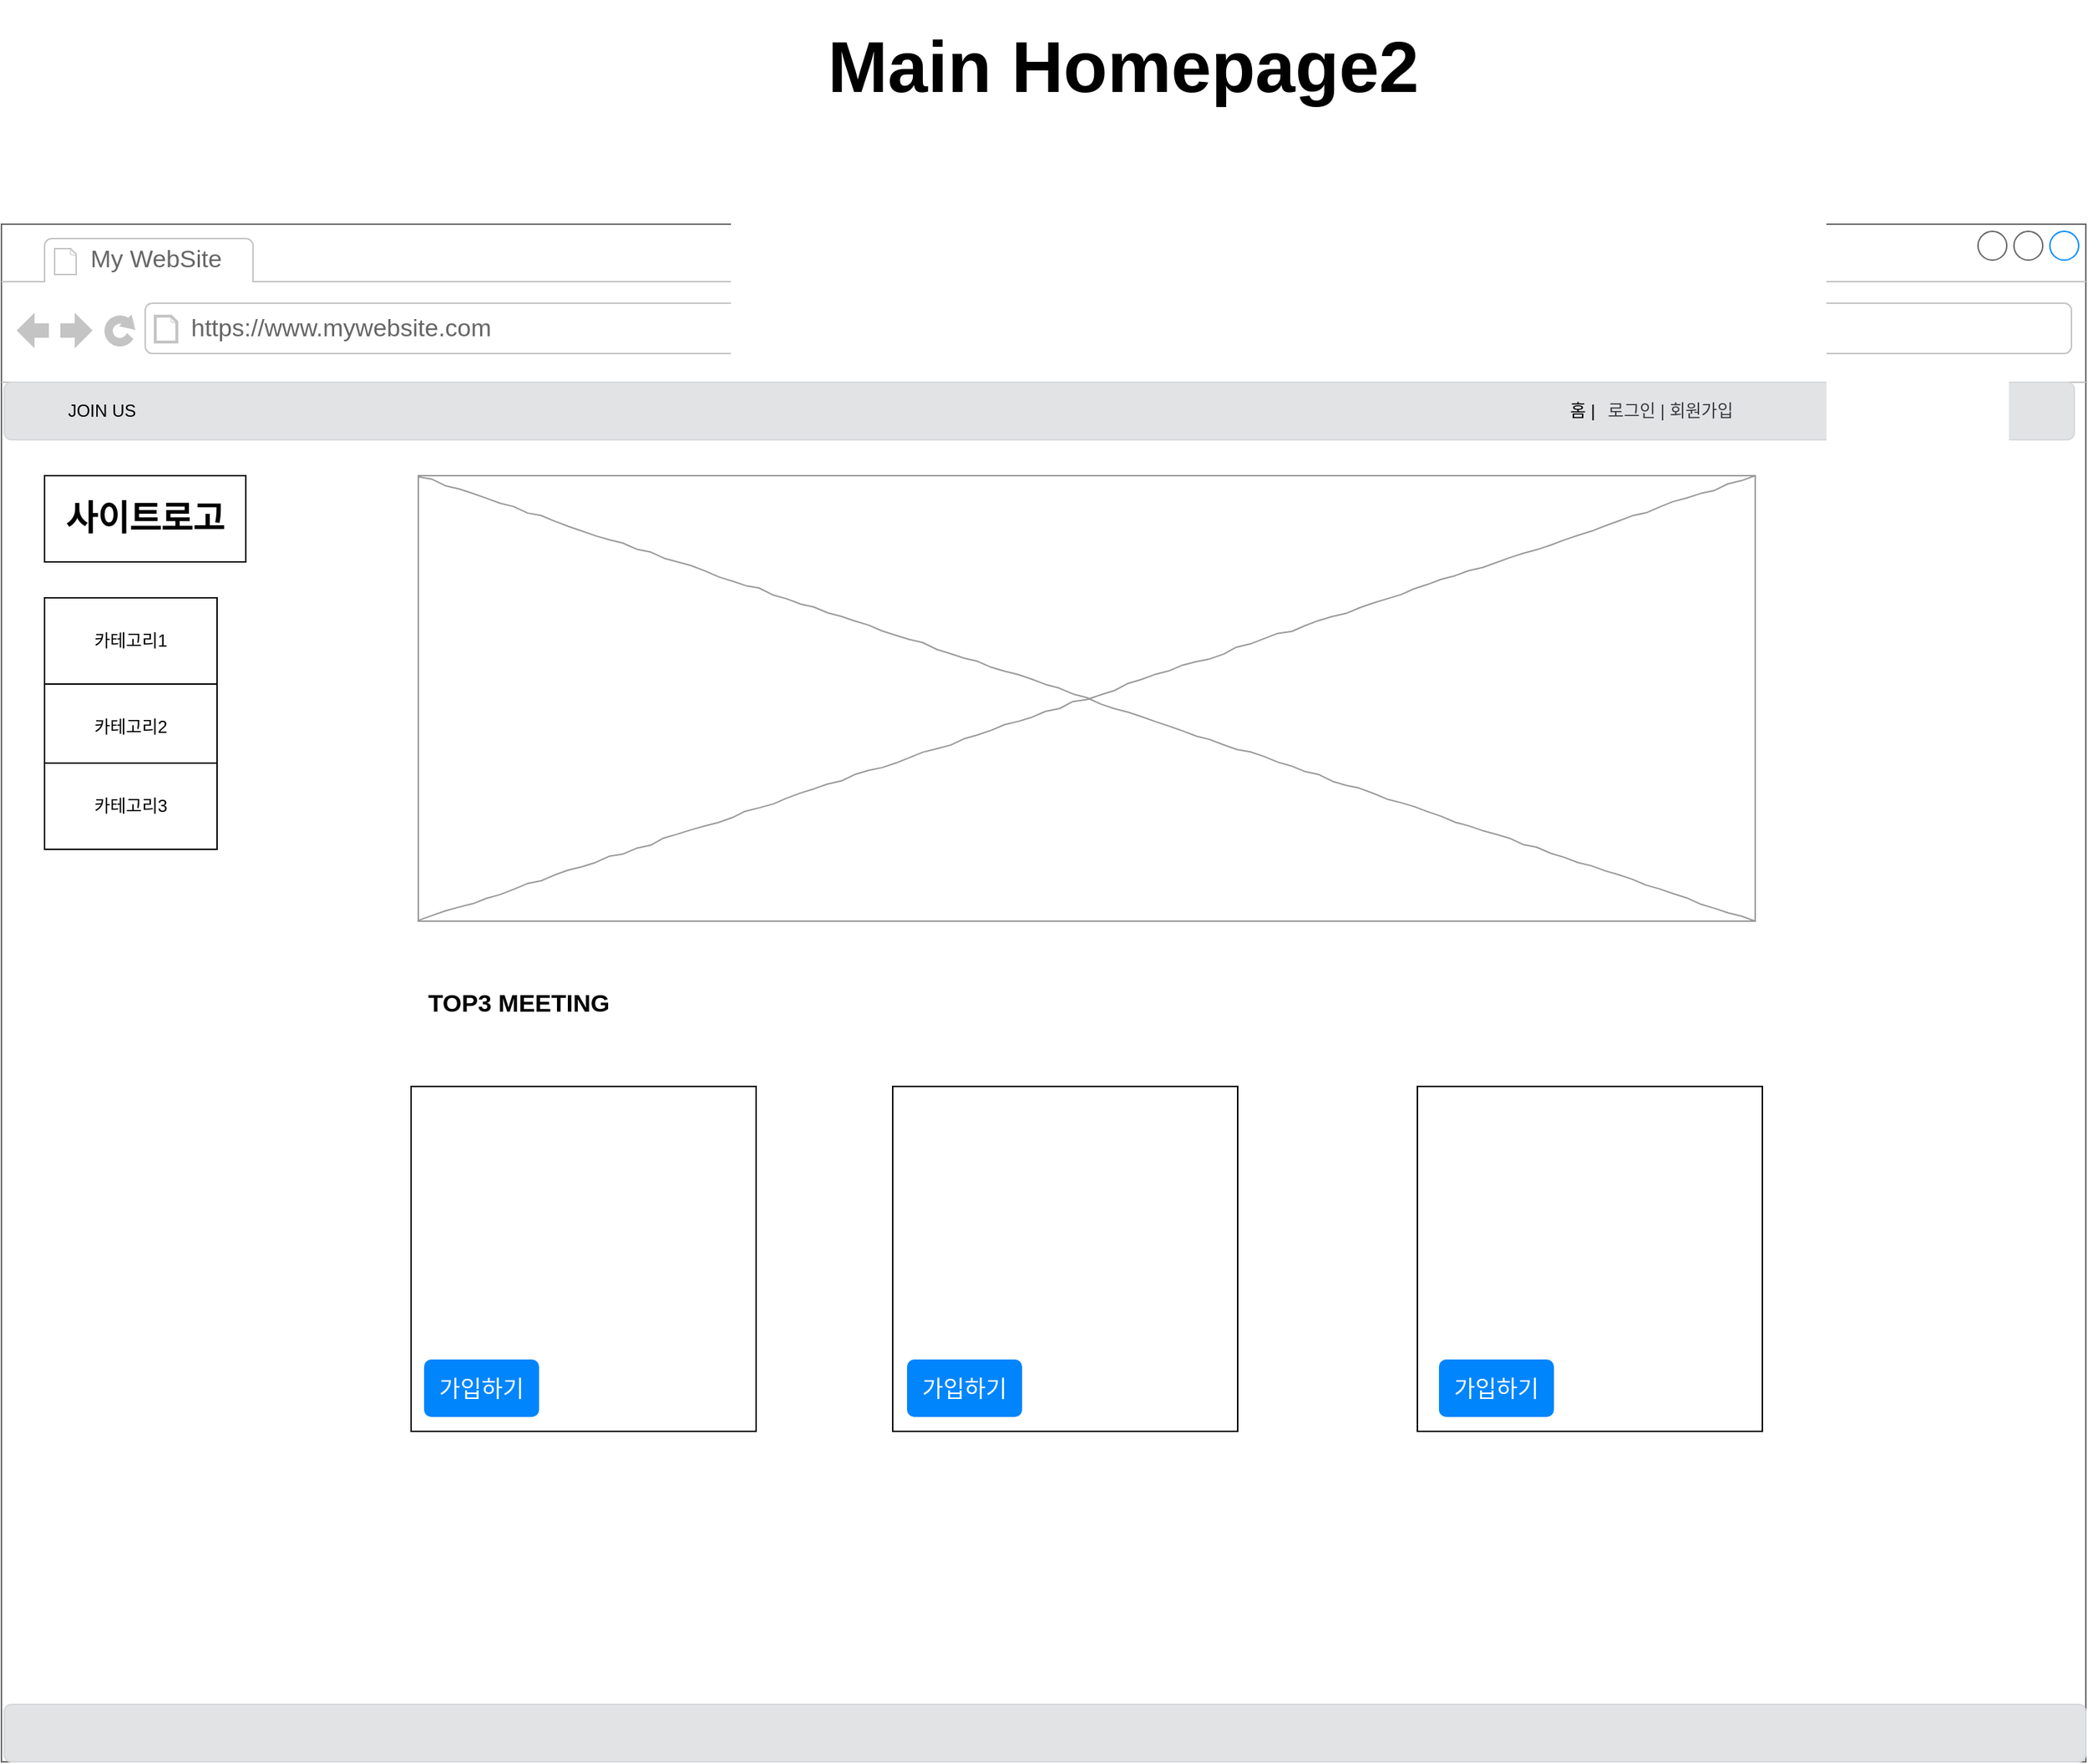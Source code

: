 <mxfile version="14.1.9" type="github">
  <diagram id="qB0sNi3eg7d9RXqyTc0w" name="페이지-1">
    <mxGraphModel dx="2249" dy="762" grid="1" gridSize="10" guides="1" tooltips="1" connect="1" arrows="1" fold="1" page="1" pageScale="1" pageWidth="827" pageHeight="1169" math="0" shadow="0">
      <root>
        <mxCell id="0" />
        <mxCell id="1" parent="0" />
        <mxCell id="9d45E5E9wvySiTXaYXBf-32" value="&lt;h1&gt;&lt;span style=&quot;font-size: 50px&quot;&gt;Main Homepage2&lt;/span&gt;&lt;/h1&gt;" style="text;html=1;align=center;verticalAlign=middle;resizable=0;points=[];autosize=1;" parent="1" vertex="1">
          <mxGeometry x="25" y="40" width="430" height="60" as="geometry" />
        </mxCell>
        <mxCell id="7PQLIUIUxmbF9pdEmRp1-5" value="" style="strokeWidth=1;shadow=0;dashed=0;align=center;html=1;shape=mxgraph.mockup.containers.browserWindow;rSize=0;strokeColor=#666666;strokeColor2=#008cff;strokeColor3=#c4c4c4;mainText=,;recursiveResize=0;" parent="1" vertex="1">
          <mxGeometry x="-540" y="180" width="1450" height="1070" as="geometry" />
        </mxCell>
        <mxCell id="7PQLIUIUxmbF9pdEmRp1-6" value="My WebSite" style="strokeWidth=1;shadow=0;dashed=0;align=center;html=1;shape=mxgraph.mockup.containers.anchor;fontSize=17;fontColor=#666666;align=left;" parent="7PQLIUIUxmbF9pdEmRp1-5" vertex="1">
          <mxGeometry x="60" y="12" width="110" height="26" as="geometry" />
        </mxCell>
        <mxCell id="7PQLIUIUxmbF9pdEmRp1-7" value="https://www.mywebsite.com" style="strokeWidth=1;shadow=0;dashed=0;align=center;html=1;shape=mxgraph.mockup.containers.anchor;rSize=0;fontSize=17;fontColor=#666666;align=left;" parent="7PQLIUIUxmbF9pdEmRp1-5" vertex="1">
          <mxGeometry x="130" y="60" width="250" height="26" as="geometry" />
        </mxCell>
        <mxCell id="7PQLIUIUxmbF9pdEmRp1-8" value="&amp;nbsp; &amp;nbsp; &amp;nbsp; &amp;nbsp; &amp;nbsp; &amp;nbsp; &amp;nbsp; &amp;nbsp; &amp;nbsp; &amp;nbsp; &amp;nbsp; &amp;nbsp; &amp;nbsp; &amp;nbsp; &amp;nbsp; &amp;nbsp; &amp;nbsp; &amp;nbsp; &amp;nbsp; &amp;nbsp; &amp;nbsp; &amp;nbsp; &amp;nbsp; &amp;nbsp; &amp;nbsp; &amp;nbsp; &amp;nbsp; &amp;nbsp; &amp;nbsp; &amp;nbsp; &amp;nbsp; &amp;nbsp; &amp;nbsp; &amp;nbsp; &amp;nbsp; &amp;nbsp; &amp;nbsp; &amp;nbsp; &amp;nbsp; &amp;nbsp; &amp;nbsp; &amp;nbsp; &amp;nbsp; &amp;nbsp; &amp;nbsp; &amp;nbsp; &amp;nbsp; &amp;nbsp; &amp;nbsp; &amp;nbsp; &amp;nbsp; &amp;nbsp; &amp;nbsp; &amp;nbsp; &amp;nbsp; &amp;nbsp; &amp;nbsp; &amp;nbsp; &amp;nbsp; &amp;nbsp; &amp;nbsp; &amp;nbsp; &amp;nbsp; &amp;nbsp; &amp;nbsp; &amp;nbsp; &amp;nbsp; &amp;nbsp; &amp;nbsp; &amp;nbsp; &amp;nbsp; &amp;nbsp; &amp;nbsp; &amp;nbsp; &amp;nbsp; &amp;nbsp; &amp;nbsp; &amp;nbsp; &amp;nbsp; &amp;nbsp; &amp;nbsp; &amp;nbsp; &amp;nbsp; &amp;nbsp; &amp;nbsp; &amp;nbsp; &amp;nbsp; &amp;nbsp; &amp;nbsp; &amp;nbsp; &amp;nbsp; &amp;nbsp; &amp;nbsp; &amp;nbsp; &amp;nbsp; &amp;nbsp; &amp;nbsp; &amp;nbsp; &amp;nbsp; &amp;nbsp; &amp;nbsp; &amp;nbsp; &amp;nbsp; &amp;nbsp; &amp;nbsp; &amp;nbsp; &amp;nbsp; &amp;nbsp; &amp;nbsp; &amp;nbsp; &amp;nbsp; &amp;nbsp; &amp;nbsp; &amp;nbsp; &amp;nbsp; &amp;nbsp; &amp;nbsp; &amp;nbsp; &amp;nbsp; &amp;nbsp; &amp;nbsp; &amp;nbsp; &amp;nbsp; &amp;nbsp; &amp;nbsp; &amp;nbsp; &amp;nbsp; &amp;nbsp; &amp;nbsp; &amp;nbsp; &amp;nbsp; &amp;nbsp; &amp;nbsp; &amp;nbsp; &amp;nbsp; &amp;nbsp; &amp;nbsp; &amp;nbsp; &amp;nbsp; &amp;nbsp; &amp;nbsp; &amp;nbsp; &amp;nbsp; &amp;nbsp; &amp;nbsp; &amp;nbsp; &amp;nbsp; &amp;nbsp; &amp;nbsp; &amp;nbsp; &amp;nbsp; &amp;nbsp; &amp;nbsp; &amp;nbsp; &amp;nbsp; &amp;nbsp; &amp;nbsp; &amp;nbsp; &amp;nbsp; &amp;nbsp; &amp;nbsp; &amp;nbsp; &amp;nbsp; &amp;nbsp; &amp;nbsp; &amp;nbsp;로그인 | 회원가입&amp;nbsp; &amp;nbsp; &amp;nbsp; &amp;nbsp;&amp;nbsp;" style="html=1;shadow=0;dashed=0;shape=mxgraph.bootstrap.rrect;rSize=5;strokeColor=#D6D8DB;strokeWidth=1;fillColor=#E2E3E5;fontColor=#383D41;whiteSpace=wrap;align=left;verticalAlign=middle;spacingLeft=10;" parent="7PQLIUIUxmbF9pdEmRp1-5" vertex="1">
          <mxGeometry x="2" y="110" width="1440" height="40" as="geometry" />
        </mxCell>
        <mxCell id="7PQLIUIUxmbF9pdEmRp1-9" value="&lt;h1&gt;사이트로고&lt;/h1&gt;" style="rounded=0;whiteSpace=wrap;html=1;" parent="7PQLIUIUxmbF9pdEmRp1-5" vertex="1">
          <mxGeometry x="30" y="175" width="140" height="60" as="geometry" />
        </mxCell>
        <mxCell id="7PQLIUIUxmbF9pdEmRp1-11" value="홈 |" style="text;html=1;strokeColor=none;fillColor=none;align=center;verticalAlign=middle;whiteSpace=wrap;rounded=0;" parent="7PQLIUIUxmbF9pdEmRp1-5" vertex="1">
          <mxGeometry x="1080" y="120" width="40" height="20" as="geometry" />
        </mxCell>
        <mxCell id="7PQLIUIUxmbF9pdEmRp1-12" value="&lt;h1&gt;&lt;span style=&quot;font-size: 17px&quot;&gt;TOP3 MEETING&lt;/span&gt;&lt;/h1&gt;" style="text;html=1;strokeColor=none;fillColor=none;align=center;verticalAlign=middle;whiteSpace=wrap;rounded=0;" parent="7PQLIUIUxmbF9pdEmRp1-5" vertex="1">
          <mxGeometry x="285" y="530" width="150" height="20" as="geometry" />
        </mxCell>
        <mxCell id="7PQLIUIUxmbF9pdEmRp1-14" value="" style="whiteSpace=wrap;html=1;aspect=fixed;" parent="7PQLIUIUxmbF9pdEmRp1-5" vertex="1">
          <mxGeometry x="285" y="600" width="240" height="240" as="geometry" />
        </mxCell>
        <mxCell id="7PQLIUIUxmbF9pdEmRp1-15" value="" style="whiteSpace=wrap;html=1;aspect=fixed;" parent="7PQLIUIUxmbF9pdEmRp1-5" vertex="1">
          <mxGeometry x="620" y="600" width="240" height="240" as="geometry" />
        </mxCell>
        <mxCell id="7PQLIUIUxmbF9pdEmRp1-16" value="" style="whiteSpace=wrap;html=1;aspect=fixed;" parent="7PQLIUIUxmbF9pdEmRp1-5" vertex="1">
          <mxGeometry x="985" y="600" width="240" height="240" as="geometry" />
        </mxCell>
        <mxCell id="7PQLIUIUxmbF9pdEmRp1-17" value="가입하기" style="html=1;shadow=0;dashed=0;shape=mxgraph.bootstrap.rrect;rSize=5;strokeColor=none;strokeWidth=1;fillColor=#0085FC;fontColor=#FFFFFF;whiteSpace=wrap;align=center;verticalAlign=middle;spacingLeft=0;fontStyle=0;fontSize=16;spacing=5;" parent="7PQLIUIUxmbF9pdEmRp1-5" vertex="1">
          <mxGeometry x="294" y="790" width="80" height="40" as="geometry" />
        </mxCell>
        <mxCell id="7PQLIUIUxmbF9pdEmRp1-18" value="가입하기" style="html=1;shadow=0;dashed=0;shape=mxgraph.bootstrap.rrect;rSize=5;strokeColor=none;strokeWidth=1;fillColor=#0085FC;fontColor=#FFFFFF;whiteSpace=wrap;align=center;verticalAlign=middle;spacingLeft=0;fontStyle=0;fontSize=16;spacing=5;" parent="7PQLIUIUxmbF9pdEmRp1-5" vertex="1">
          <mxGeometry x="630" y="790" width="80" height="40" as="geometry" />
        </mxCell>
        <mxCell id="7PQLIUIUxmbF9pdEmRp1-19" value="가입하기" style="html=1;shadow=0;dashed=0;shape=mxgraph.bootstrap.rrect;rSize=5;strokeColor=none;strokeWidth=1;fillColor=#0085FC;fontColor=#FFFFFF;whiteSpace=wrap;align=center;verticalAlign=middle;spacingLeft=0;fontStyle=0;fontSize=16;spacing=5;" parent="7PQLIUIUxmbF9pdEmRp1-5" vertex="1">
          <mxGeometry x="1000" y="790" width="80" height="40" as="geometry" />
        </mxCell>
        <mxCell id="7PQLIUIUxmbF9pdEmRp1-21" value="" style="html=1;shadow=0;dashed=0;shape=mxgraph.bootstrap.rrect;rSize=5;strokeColor=#D6D8DB;strokeWidth=1;fillColor=#E2E3E5;fontColor=#383D41;whiteSpace=wrap;align=left;verticalAlign=middle;spacingLeft=10;" parent="7PQLIUIUxmbF9pdEmRp1-5" vertex="1">
          <mxGeometry x="2" y="1030" width="1448" height="40" as="geometry" />
        </mxCell>
        <mxCell id="7PQLIUIUxmbF9pdEmRp1-22" value="카테고리1" style="rounded=0;whiteSpace=wrap;html=1;" parent="7PQLIUIUxmbF9pdEmRp1-5" vertex="1">
          <mxGeometry x="30" y="260" width="120" height="60" as="geometry" />
        </mxCell>
        <mxCell id="7PQLIUIUxmbF9pdEmRp1-23" value="카테고리2" style="rounded=0;whiteSpace=wrap;html=1;" parent="7PQLIUIUxmbF9pdEmRp1-5" vertex="1">
          <mxGeometry x="30" y="320" width="120" height="60" as="geometry" />
        </mxCell>
        <mxCell id="7PQLIUIUxmbF9pdEmRp1-24" value="카테고리3" style="rounded=0;whiteSpace=wrap;html=1;" parent="7PQLIUIUxmbF9pdEmRp1-5" vertex="1">
          <mxGeometry x="30" y="375" width="120" height="60" as="geometry" />
        </mxCell>
        <mxCell id="7PQLIUIUxmbF9pdEmRp1-25" value="JOIN US" style="text;html=1;strokeColor=none;fillColor=none;align=center;verticalAlign=middle;whiteSpace=wrap;rounded=0;" parent="7PQLIUIUxmbF9pdEmRp1-5" vertex="1">
          <mxGeometry x="40" y="120" width="60" height="20" as="geometry" />
        </mxCell>
        <mxCell id="3QDyhTkuZhkd1hFY1KfW-1" value="" style="verticalLabelPosition=bottom;shadow=0;dashed=0;align=center;html=1;verticalAlign=top;strokeWidth=1;shape=mxgraph.mockup.graphics.simpleIcon;strokeColor=#999999;rounded=0;labelBackgroundColor=none;fontFamily=Verdana;fontSize=14;fontColor=#000000;comic=1;" vertex="1" parent="7PQLIUIUxmbF9pdEmRp1-5">
          <mxGeometry x="290" y="175" width="930" height="310" as="geometry" />
        </mxCell>
      </root>
    </mxGraphModel>
  </diagram>
</mxfile>
